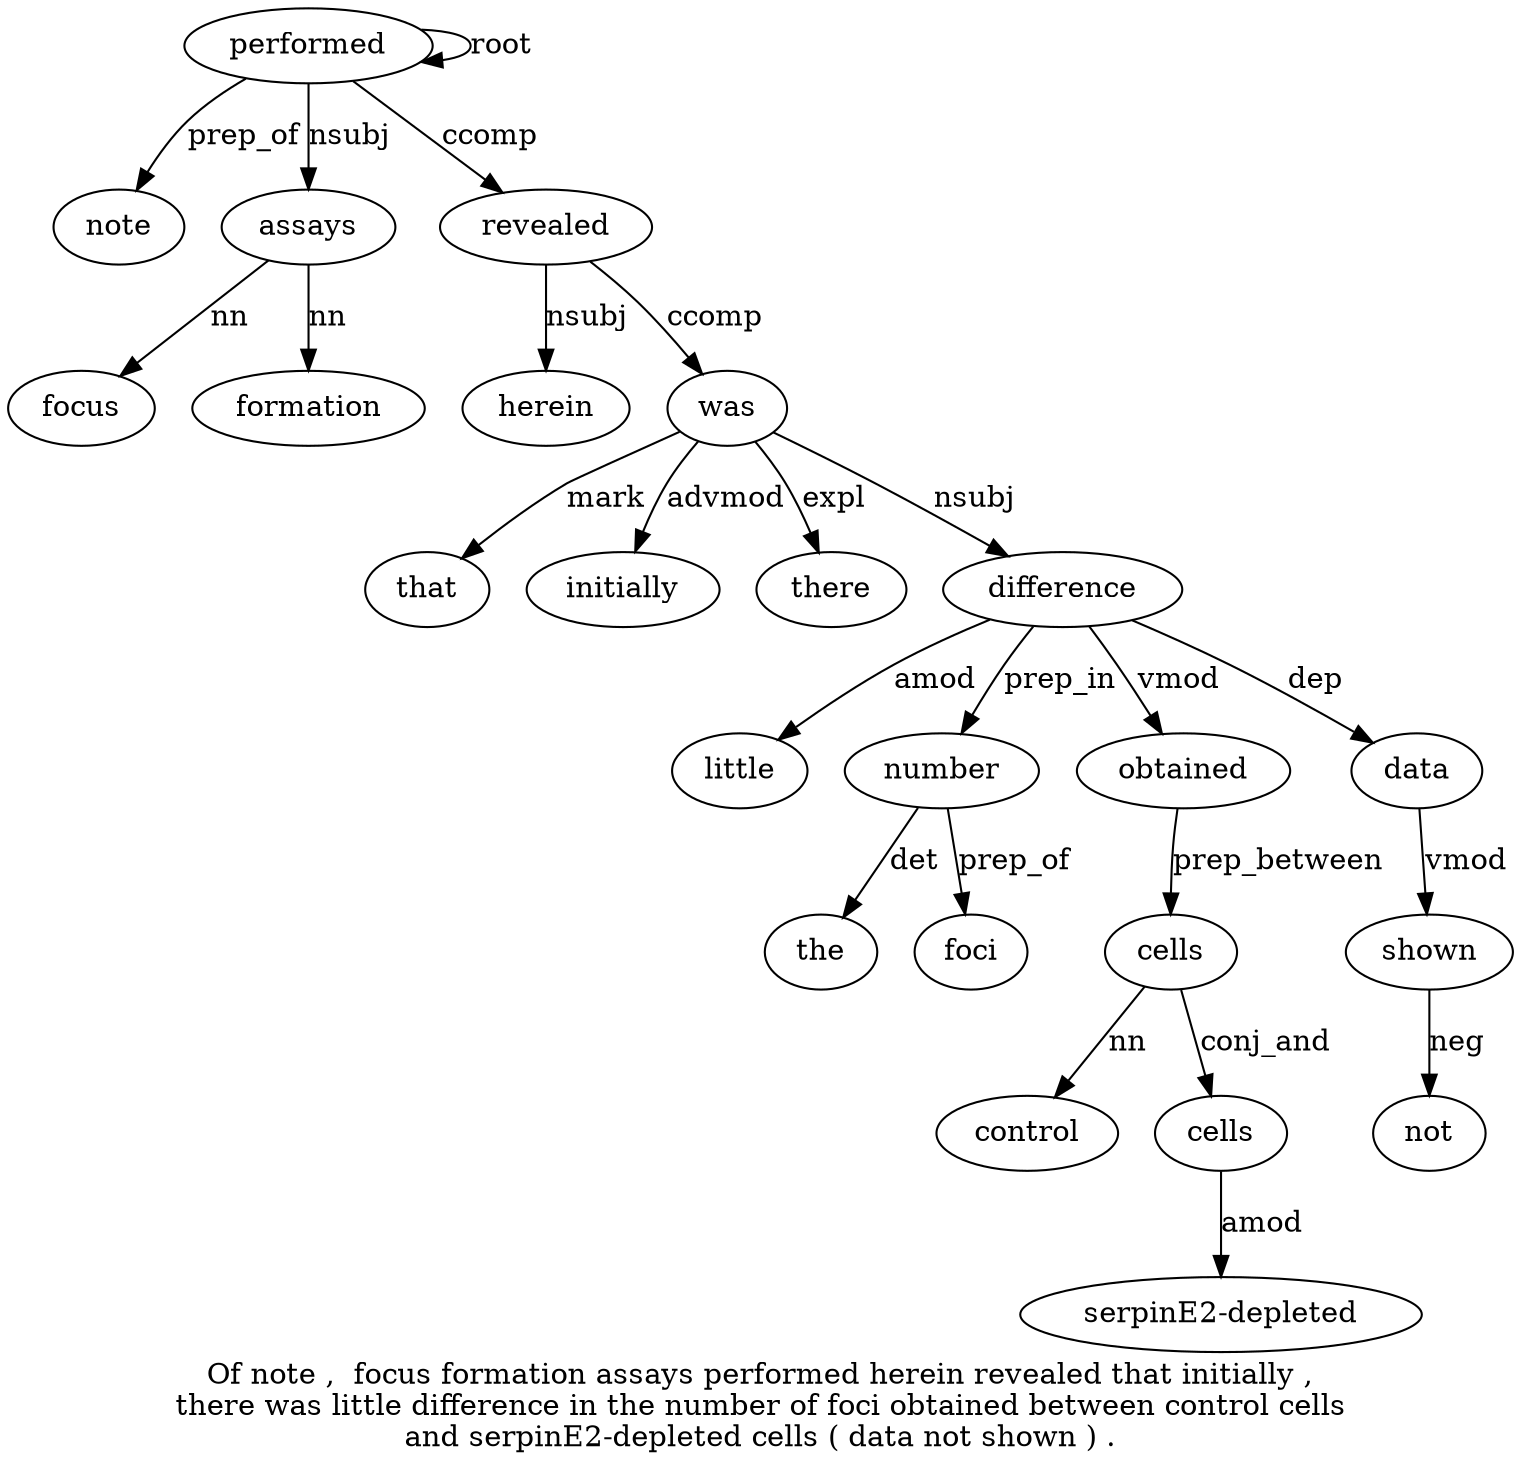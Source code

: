 digraph "Of note ,  focus formation assays performed herein revealed that initially ,  there was little difference in the number of foci obtained between control cells and serpinE2-depleted cells ( data not shown ) ." {
label="Of note ,  focus formation assays performed herein revealed that initially ,
there was little difference in the number of foci obtained between control cells
and serpinE2-depleted cells ( data not shown ) .";
performed7 [style=filled, fillcolor=white, label=performed];
note2 [style=filled, fillcolor=white, label=note];
performed7 -> note2  [label=prep_of];
assays6 [style=filled, fillcolor=white, label=assays];
focus4 [style=filled, fillcolor=white, label=focus];
assays6 -> focus4  [label=nn];
formation5 [style=filled, fillcolor=white, label=formation];
assays6 -> formation5  [label=nn];
performed7 -> assays6  [label=nsubj];
performed7 -> performed7  [label=root];
revealed9 [style=filled, fillcolor=white, label=revealed];
herein8 [style=filled, fillcolor=white, label=herein];
revealed9 -> herein8  [label=nsubj];
performed7 -> revealed9  [label=ccomp];
was14 [style=filled, fillcolor=white, label=was];
that10 [style=filled, fillcolor=white, label=that];
was14 -> that10  [label=mark];
initially11 [style=filled, fillcolor=white, label=initially];
was14 -> initially11  [label=advmod];
there13 [style=filled, fillcolor=white, label=there];
was14 -> there13  [label=expl];
revealed9 -> was14  [label=ccomp];
difference16 [style=filled, fillcolor=white, label=difference];
little15 [style=filled, fillcolor=white, label=little];
difference16 -> little15  [label=amod];
was14 -> difference16  [label=nsubj];
number19 [style=filled, fillcolor=white, label=number];
the18 [style=filled, fillcolor=white, label=the];
number19 -> the18  [label=det];
difference16 -> number19  [label=prep_in];
foci21 [style=filled, fillcolor=white, label=foci];
number19 -> foci21  [label=prep_of];
obtained22 [style=filled, fillcolor=white, label=obtained];
difference16 -> obtained22  [label=vmod];
cells25 [style=filled, fillcolor=white, label=cells];
control24 [style=filled, fillcolor=white, label=control];
cells25 -> control24  [label=nn];
obtained22 -> cells25  [label=prep_between];
cells28 [style=filled, fillcolor=white, label=cells];
"serpinE2-depleted7" [style=filled, fillcolor=white, label="serpinE2-depleted"];
cells28 -> "serpinE2-depleted7"  [label=amod];
cells25 -> cells28  [label=conj_and];
data30 [style=filled, fillcolor=white, label=data];
difference16 -> data30  [label=dep];
shown32 [style=filled, fillcolor=white, label=shown];
not31 [style=filled, fillcolor=white, label=not];
shown32 -> not31  [label=neg];
data30 -> shown32  [label=vmod];
}
